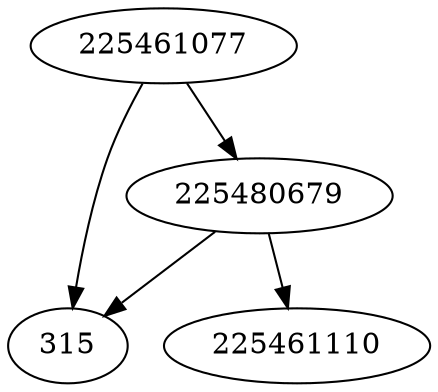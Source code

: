 strict digraph  {
315;
225461077;
225461110;
225480679;
225461077 -> 315;
225461077 -> 225480679;
225480679 -> 315;
225480679 -> 225461110;
}
